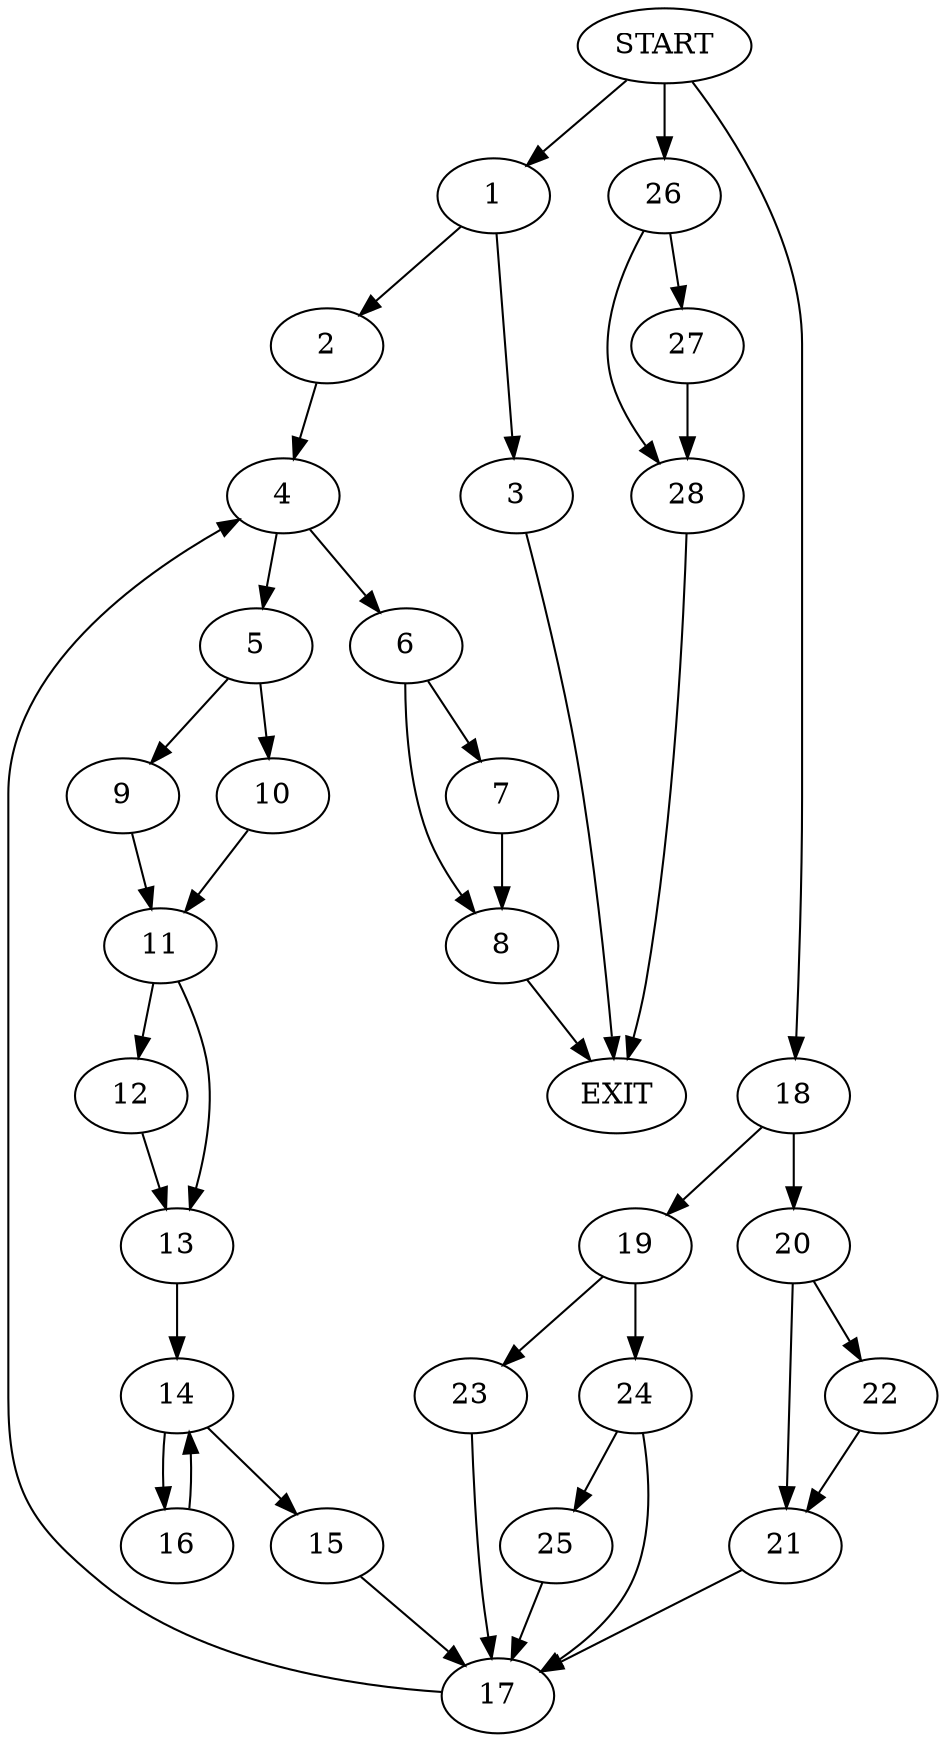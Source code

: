 digraph {
0 [label="START"]
29 [label="EXIT"]
0 -> 1
1 -> 2
1 -> 3
2 -> 4
3 -> 29
4 -> 5
4 -> 6
6 -> 7
6 -> 8
5 -> 9
5 -> 10
8 -> 29
7 -> 8
10 -> 11
9 -> 11
11 -> 12
11 -> 13
12 -> 13
13 -> 14
14 -> 15
14 -> 16
16 -> 14
15 -> 17
17 -> 4
0 -> 18
18 -> 19
18 -> 20
20 -> 21
20 -> 22
19 -> 23
19 -> 24
21 -> 17
22 -> 21
24 -> 17
24 -> 25
23 -> 17
25 -> 17
0 -> 26
26 -> 27
26 -> 28
27 -> 28
28 -> 29
}
